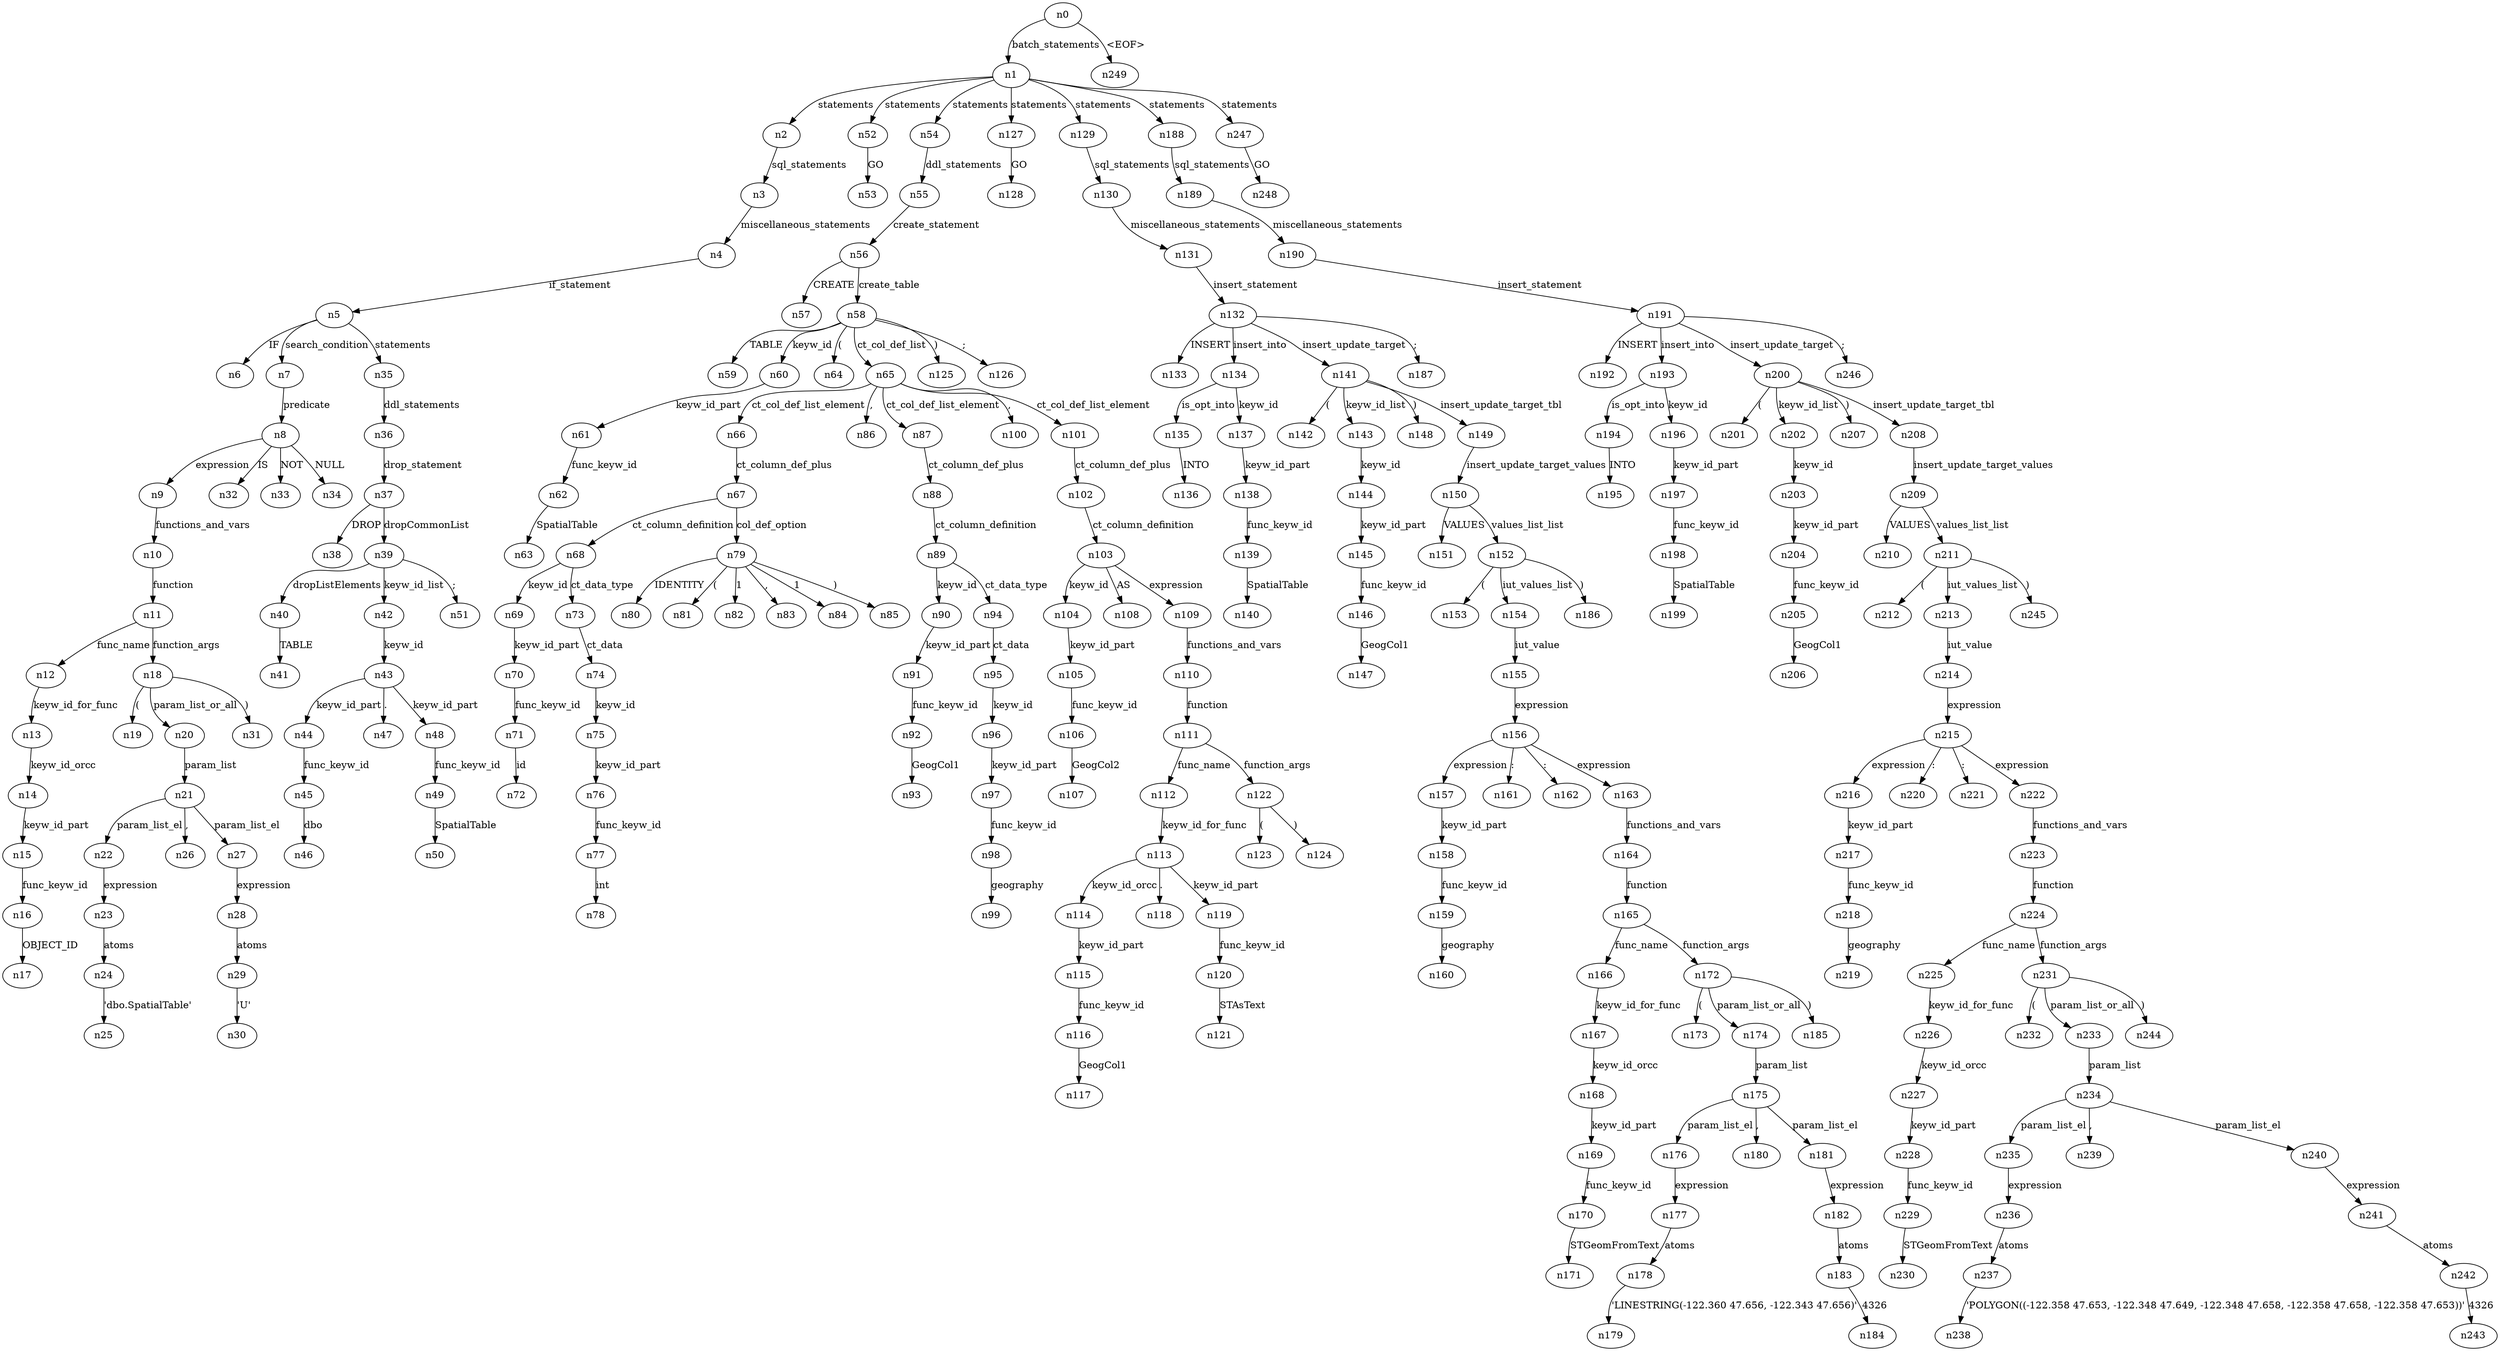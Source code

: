 digraph ParseTree {
  n0 -> n1 [label="batch_statements"];
  n1 -> n2 [label="statements"];
  n2 -> n3 [label="sql_statements"];
  n3 -> n4 [label="miscellaneous_statements"];
  n4 -> n5 [label="if_statement"];
  n5 -> n6 [label="IF"];
  n5 -> n7 [label="search_condition"];
  n7 -> n8 [label="predicate"];
  n8 -> n9 [label="expression"];
  n9 -> n10 [label="functions_and_vars"];
  n10 -> n11 [label="function"];
  n11 -> n12 [label="func_name"];
  n12 -> n13 [label="keyw_id_for_func"];
  n13 -> n14 [label="keyw_id_orcc"];
  n14 -> n15 [label="keyw_id_part"];
  n15 -> n16 [label="func_keyw_id"];
  n16 -> n17 [label="OBJECT_ID"];
  n11 -> n18 [label="function_args"];
  n18 -> n19 [label="("];
  n18 -> n20 [label="param_list_or_all"];
  n20 -> n21 [label="param_list"];
  n21 -> n22 [label="param_list_el"];
  n22 -> n23 [label="expression"];
  n23 -> n24 [label="atoms"];
  n24 -> n25 [label="'dbo.SpatialTable'"];
  n21 -> n26 [label=","];
  n21 -> n27 [label="param_list_el"];
  n27 -> n28 [label="expression"];
  n28 -> n29 [label="atoms"];
  n29 -> n30 [label="'U'"];
  n18 -> n31 [label=")"];
  n8 -> n32 [label="IS"];
  n8 -> n33 [label="NOT"];
  n8 -> n34 [label="NULL"];
  n5 -> n35 [label="statements"];
  n35 -> n36 [label="ddl_statements"];
  n36 -> n37 [label="drop_statement"];
  n37 -> n38 [label="DROP"];
  n37 -> n39 [label="dropCommonList"];
  n39 -> n40 [label="dropListElements"];
  n40 -> n41 [label="TABLE"];
  n39 -> n42 [label="keyw_id_list"];
  n42 -> n43 [label="keyw_id"];
  n43 -> n44 [label="keyw_id_part"];
  n44 -> n45 [label="func_keyw_id"];
  n45 -> n46 [label="dbo"];
  n43 -> n47 [label="."];
  n43 -> n48 [label="keyw_id_part"];
  n48 -> n49 [label="func_keyw_id"];
  n49 -> n50 [label="SpatialTable"];
  n39 -> n51 [label=";"];
  n1 -> n52 [label="statements"];
  n52 -> n53 [label="GO"];
  n1 -> n54 [label="statements"];
  n54 -> n55 [label="ddl_statements"];
  n55 -> n56 [label="create_statement"];
  n56 -> n57 [label="CREATE"];
  n56 -> n58 [label="create_table"];
  n58 -> n59 [label="TABLE"];
  n58 -> n60 [label="keyw_id"];
  n60 -> n61 [label="keyw_id_part"];
  n61 -> n62 [label="func_keyw_id"];
  n62 -> n63 [label="SpatialTable"];
  n58 -> n64 [label="("];
  n58 -> n65 [label="ct_col_def_list"];
  n65 -> n66 [label="ct_col_def_list_element"];
  n66 -> n67 [label="ct_column_def_plus"];
  n67 -> n68 [label="ct_column_definition"];
  n68 -> n69 [label="keyw_id"];
  n69 -> n70 [label="keyw_id_part"];
  n70 -> n71 [label="func_keyw_id"];
  n71 -> n72 [label="id"];
  n68 -> n73 [label="ct_data_type"];
  n73 -> n74 [label="ct_data"];
  n74 -> n75 [label="keyw_id"];
  n75 -> n76 [label="keyw_id_part"];
  n76 -> n77 [label="func_keyw_id"];
  n77 -> n78 [label="int"];
  n67 -> n79 [label="col_def_option"];
  n79 -> n80 [label="IDENTITY"];
  n79 -> n81 [label="("];
  n79 -> n82 [label="1"];
  n79 -> n83 [label=","];
  n79 -> n84 [label="1"];
  n79 -> n85 [label=")"];
  n65 -> n86 [label=","];
  n65 -> n87 [label="ct_col_def_list_element"];
  n87 -> n88 [label="ct_column_def_plus"];
  n88 -> n89 [label="ct_column_definition"];
  n89 -> n90 [label="keyw_id"];
  n90 -> n91 [label="keyw_id_part"];
  n91 -> n92 [label="func_keyw_id"];
  n92 -> n93 [label="GeogCol1"];
  n89 -> n94 [label="ct_data_type"];
  n94 -> n95 [label="ct_data"];
  n95 -> n96 [label="keyw_id"];
  n96 -> n97 [label="keyw_id_part"];
  n97 -> n98 [label="func_keyw_id"];
  n98 -> n99 [label="geography"];
  n65 -> n100 [label=","];
  n65 -> n101 [label="ct_col_def_list_element"];
  n101 -> n102 [label="ct_column_def_plus"];
  n102 -> n103 [label="ct_column_definition"];
  n103 -> n104 [label="keyw_id"];
  n104 -> n105 [label="keyw_id_part"];
  n105 -> n106 [label="func_keyw_id"];
  n106 -> n107 [label="GeogCol2"];
  n103 -> n108 [label="AS"];
  n103 -> n109 [label="expression"];
  n109 -> n110 [label="functions_and_vars"];
  n110 -> n111 [label="function"];
  n111 -> n112 [label="func_name"];
  n112 -> n113 [label="keyw_id_for_func"];
  n113 -> n114 [label="keyw_id_orcc"];
  n114 -> n115 [label="keyw_id_part"];
  n115 -> n116 [label="func_keyw_id"];
  n116 -> n117 [label="GeogCol1"];
  n113 -> n118 [label="."];
  n113 -> n119 [label="keyw_id_part"];
  n119 -> n120 [label="func_keyw_id"];
  n120 -> n121 [label="STAsText"];
  n111 -> n122 [label="function_args"];
  n122 -> n123 [label="("];
  n122 -> n124 [label=")"];
  n58 -> n125 [label=")"];
  n58 -> n126 [label=";"];
  n1 -> n127 [label="statements"];
  n127 -> n128 [label="GO"];
  n1 -> n129 [label="statements"];
  n129 -> n130 [label="sql_statements"];
  n130 -> n131 [label="miscellaneous_statements"];
  n131 -> n132 [label="insert_statement"];
  n132 -> n133 [label="INSERT"];
  n132 -> n134 [label="insert_into"];
  n134 -> n135 [label="is_opt_into"];
  n135 -> n136 [label="INTO"];
  n134 -> n137 [label="keyw_id"];
  n137 -> n138 [label="keyw_id_part"];
  n138 -> n139 [label="func_keyw_id"];
  n139 -> n140 [label="SpatialTable"];
  n132 -> n141 [label="insert_update_target"];
  n141 -> n142 [label="("];
  n141 -> n143 [label="keyw_id_list"];
  n143 -> n144 [label="keyw_id"];
  n144 -> n145 [label="keyw_id_part"];
  n145 -> n146 [label="func_keyw_id"];
  n146 -> n147 [label="GeogCol1"];
  n141 -> n148 [label=")"];
  n141 -> n149 [label="insert_update_target_tbl"];
  n149 -> n150 [label="insert_update_target_values"];
  n150 -> n151 [label="VALUES"];
  n150 -> n152 [label="values_list_list"];
  n152 -> n153 [label="("];
  n152 -> n154 [label="iut_values_list"];
  n154 -> n155 [label="iut_value"];
  n155 -> n156 [label="expression"];
  n156 -> n157 [label="expression"];
  n157 -> n158 [label="keyw_id_part"];
  n158 -> n159 [label="func_keyw_id"];
  n159 -> n160 [label="geography"];
  n156 -> n161 [label=":"];
  n156 -> n162 [label=":"];
  n156 -> n163 [label="expression"];
  n163 -> n164 [label="functions_and_vars"];
  n164 -> n165 [label="function"];
  n165 -> n166 [label="func_name"];
  n166 -> n167 [label="keyw_id_for_func"];
  n167 -> n168 [label="keyw_id_orcc"];
  n168 -> n169 [label="keyw_id_part"];
  n169 -> n170 [label="func_keyw_id"];
  n170 -> n171 [label="STGeomFromText"];
  n165 -> n172 [label="function_args"];
  n172 -> n173 [label="("];
  n172 -> n174 [label="param_list_or_all"];
  n174 -> n175 [label="param_list"];
  n175 -> n176 [label="param_list_el"];
  n176 -> n177 [label="expression"];
  n177 -> n178 [label="atoms"];
  n178 -> n179 [label="'LINESTRING(-122.360 47.656, -122.343 47.656)'"];
  n175 -> n180 [label=","];
  n175 -> n181 [label="param_list_el"];
  n181 -> n182 [label="expression"];
  n182 -> n183 [label="atoms"];
  n183 -> n184 [label="4326"];
  n172 -> n185 [label=")"];
  n152 -> n186 [label=")"];
  n132 -> n187 [label=";"];
  n1 -> n188 [label="statements"];
  n188 -> n189 [label="sql_statements"];
  n189 -> n190 [label="miscellaneous_statements"];
  n190 -> n191 [label="insert_statement"];
  n191 -> n192 [label="INSERT"];
  n191 -> n193 [label="insert_into"];
  n193 -> n194 [label="is_opt_into"];
  n194 -> n195 [label="INTO"];
  n193 -> n196 [label="keyw_id"];
  n196 -> n197 [label="keyw_id_part"];
  n197 -> n198 [label="func_keyw_id"];
  n198 -> n199 [label="SpatialTable"];
  n191 -> n200 [label="insert_update_target"];
  n200 -> n201 [label="("];
  n200 -> n202 [label="keyw_id_list"];
  n202 -> n203 [label="keyw_id"];
  n203 -> n204 [label="keyw_id_part"];
  n204 -> n205 [label="func_keyw_id"];
  n205 -> n206 [label="GeogCol1"];
  n200 -> n207 [label=")"];
  n200 -> n208 [label="insert_update_target_tbl"];
  n208 -> n209 [label="insert_update_target_values"];
  n209 -> n210 [label="VALUES"];
  n209 -> n211 [label="values_list_list"];
  n211 -> n212 [label="("];
  n211 -> n213 [label="iut_values_list"];
  n213 -> n214 [label="iut_value"];
  n214 -> n215 [label="expression"];
  n215 -> n216 [label="expression"];
  n216 -> n217 [label="keyw_id_part"];
  n217 -> n218 [label="func_keyw_id"];
  n218 -> n219 [label="geography"];
  n215 -> n220 [label=":"];
  n215 -> n221 [label=":"];
  n215 -> n222 [label="expression"];
  n222 -> n223 [label="functions_and_vars"];
  n223 -> n224 [label="function"];
  n224 -> n225 [label="func_name"];
  n225 -> n226 [label="keyw_id_for_func"];
  n226 -> n227 [label="keyw_id_orcc"];
  n227 -> n228 [label="keyw_id_part"];
  n228 -> n229 [label="func_keyw_id"];
  n229 -> n230 [label="STGeomFromText"];
  n224 -> n231 [label="function_args"];
  n231 -> n232 [label="("];
  n231 -> n233 [label="param_list_or_all"];
  n233 -> n234 [label="param_list"];
  n234 -> n235 [label="param_list_el"];
  n235 -> n236 [label="expression"];
  n236 -> n237 [label="atoms"];
  n237 -> n238 [label="'POLYGON((-122.358 47.653, -122.348 47.649, -122.348 47.658, -122.358 47.658, -122.358 47.653))'"];
  n234 -> n239 [label=","];
  n234 -> n240 [label="param_list_el"];
  n240 -> n241 [label="expression"];
  n241 -> n242 [label="atoms"];
  n242 -> n243 [label="4326"];
  n231 -> n244 [label=")"];
  n211 -> n245 [label=")"];
  n191 -> n246 [label=";"];
  n1 -> n247 [label="statements"];
  n247 -> n248 [label="GO"];
  n0 -> n249 [label="<EOF>"];
}